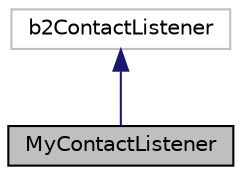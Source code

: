 digraph "MyContactListener"
{
 // LATEX_PDF_SIZE
  edge [fontname="Helvetica",fontsize="10",labelfontname="Helvetica",labelfontsize="10"];
  node [fontname="Helvetica",fontsize="10",shape=record];
  Node1 [label="MyContactListener",height=0.2,width=0.4,color="black", fillcolor="grey75", style="filled", fontcolor="black",tooltip="A custom contact listener class for handling Box2D contact events."];
  Node2 -> Node1 [dir="back",color="midnightblue",fontsize="10",style="solid",fontname="Helvetica"];
  Node2 [label="b2ContactListener",height=0.2,width=0.4,color="grey75", fillcolor="white", style="filled",tooltip=" "];
}
